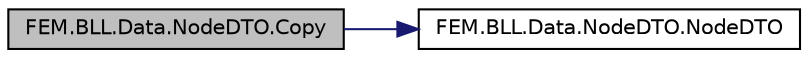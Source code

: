 digraph "FEM.BLL.Data.NodeDTO.Copy"
{
 // LATEX_PDF_SIZE
  edge [fontname="Helvetica",fontsize="10",labelfontname="Helvetica",labelfontsize="10"];
  node [fontname="Helvetica",fontsize="10",shape=record];
  rankdir="LR";
  Node1 [label="FEM.BLL.Data.NodeDTO.Copy",height=0.2,width=0.4,color="black", fillcolor="grey75", style="filled", fontcolor="black",tooltip="Создаёт копию текущего узла"];
  Node1 -> Node2 [color="midnightblue",fontsize="10",style="solid",fontname="Helvetica"];
  Node2 [label="FEM.BLL.Data.NodeDTO.NodeDTO",height=0.2,width=0.4,color="black", fillcolor="white", style="filled",URL="$class_f_e_m_1_1_b_l_l_1_1_data_1_1_node_d_t_o.html#a81f42ebe17ce00d120043bda42f0c6eb",tooltip="Создание узла"];
}
